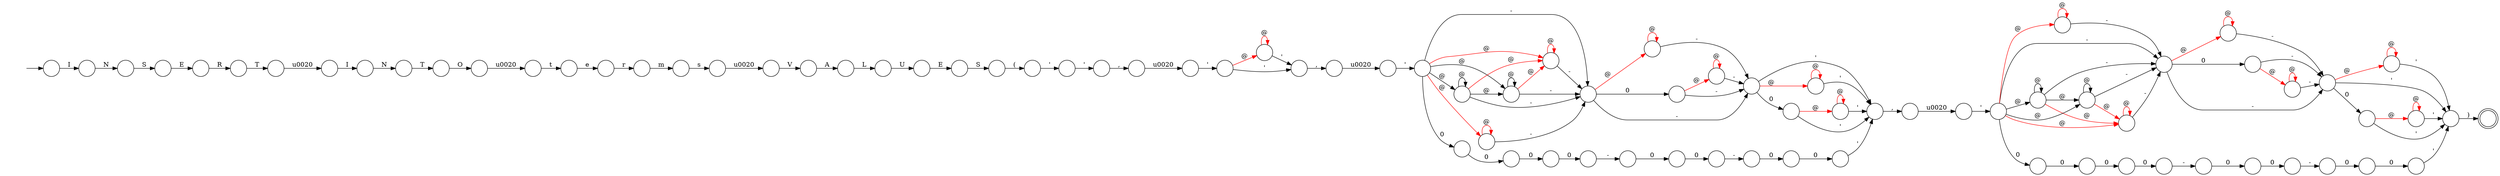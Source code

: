 digraph Automaton {
  rankdir = LR;
  0 [shape=circle,label=""];
  0 -> 51 [label="N"]
  1 [shape=circle,label=""];
  1 -> 49 [label="E"]
  2 [shape=circle,label=""];
  2 -> 20 [label="@"]
  2 -> 2 [label="@"]
  2 -> 45 [label="@",color=red]
  2 -> 27 [label="-"]
  3 [shape=circle,label=""];
  3 -> 59 [label="I"]
  4 [shape=circle,label=""];
  4 -> 3 [label="\u0020"]
  5 [shape=circle,label=""];
  5 -> 5 [label="@",color=red]
  5 -> 47 [label="'"]
  6 [shape=circle,label=""];
  6 -> 66 [label="0"]
  7 [shape=circle,label=""];
  7 -> 84 [label="U"]
  8 [shape=circle,label=""];
  8 -> 30 [label="0"]
  9 [shape=circle,label=""];
  9 -> 6 [label="-"]
  10 [shape=circle,label=""];
  10 -> 28 [label="@",color=red]
  10 -> 56 [label="0"]
  10 -> 12 [label="-"]
  11 [shape=circle,label=""];
  11 -> 7 [label="L"]
  12 [shape=circle,label=""];
  12 -> 15 [label="@",color=red]
  12 -> 67 [label="0"]
  12 -> 73 [label="'"]
  13 [shape=circle,label=""];
  13 -> 70 [label="'"]
  14 [shape=circle,label=""];
  14 -> 65 [label="\u0020"]
  15 [shape=circle,label=""];
  15 -> 15 [label="@",color=red]
  15 -> 73 [label="'"]
  16 [shape=circle,label=""];
  16 -> 68 [label=","]
  17 [shape=circle,label=""];
  17 -> 75 [label="0"]
  18 [shape=circle,label=""];
  18 -> 18 [label="@",color=red]
  18 -> 71 [label="-"]
  19 [shape=circle,label=""];
  19 -> 19 [label="@",color=red]
  19 -> 27 [label="-"]
  20 [shape=circle,label=""];
  20 -> 20 [label="@"]
  20 -> 45 [label="@",color=red]
  20 -> 27 [label="-"]
  21 [shape=circle,label=""];
  21 -> 34 [label="0"]
  22 [shape=circle,label=""];
  22 -> 22 [label="@",color=red]
  22 -> 73 [label="'"]
  23 [shape=circle,label=""];
  23 -> 74 [label="r"]
  24 [shape=circle,label=""];
  24 -> 81 [label="@",color=red]
  24 -> 47 [label="'"]
  25 [shape=circle,label=""];
  25 -> 61 [label="'"]
  26 [shape=circle,label=""];
  26 -> 36 [label="-"]
  27 [shape=circle,label=""];
  27 -> 43 [label="@",color=red]
  27 -> 72 [label="0"]
  27 -> 71 [label="-"]
  28 [shape=circle,label=""];
  28 -> 28 [label="@",color=red]
  28 -> 12 [label="-"]
  29 [shape=circle,label=""];
  29 -> 29 [label="@",color=red]
  29 -> 12 [label="-"]
  30 [shape=circle,label=""];
  30 -> 47 [label="'"]
  31 [shape=doublecircle,label=""];
  32 [shape=circle,label=""];
  32 -> 40 [label="0"]
  33 [shape=circle,label=""];
  33 -> 4 [label="T"]
  34 [shape=circle,label=""];
  34 -> 26 [label="0"]
  35 [shape=circle,label=""];
  35 -> 35 [label="@",color=red]
  35 -> 16 [label="'"]
  36 [shape=circle,label=""];
  36 -> 8 [label="0"]
  37 [shape=circle,label=""];
  37 -> 23 [label="e"]
  38 [shape=circle,label=""];
  38 -> 79 [label="0"]
  39 [shape=circle,label=""];
  39 -> 69 [label="\u0020"]
  40 [shape=circle,label=""];
  40 -> 21 [label="-"]
  41 [shape=circle,label=""];
  41 -> 85 [label="0"]
  42 [shape=circle,label=""];
  42 -> 44 [label="@"]
  42 -> 42 [label="@"]
  42 -> 63 [label="@",color=red]
  42 -> 10 [label="-"]
  43 [shape=circle,label=""];
  43 -> 43 [label="@",color=red]
  43 -> 71 [label="-"]
  44 [shape=circle,label=""];
  44 -> 44 [label="@"]
  44 -> 63 [label="@",color=red]
  44 -> 10 [label="-"]
  45 [shape=circle,label=""];
  45 -> 45 [label="@",color=red]
  45 -> 27 [label="-"]
  46 [shape=circle,label=""];
  46 -> 9 [label="0"]
  47 [shape=circle,label=""];
  47 -> 31 [label=")"]
  48 [shape=circle,label=""];
  48 -> 46 [label="0"]
  49 [shape=circle,label=""];
  49 -> 33 [label="R"]
  50 [shape=circle,label=""];
  50 -> 82 [label="T"]
  51 [shape=circle,label=""];
  51 -> 1 [label="S"]
  52 [shape=circle,label=""];
  52 -> 58 [label="\u0020"]
  53 [shape=circle,label=""];
  53 -> 54 [label="'"]
  54 [shape=circle,label=""];
  54 -> 35 [label="@",color=red]
  54 -> 16 [label="'"]
  55 [shape=circle,label=""];
  55 -> 55 [label="@",color=red]
  55 -> 10 [label="-"]
  56 [shape=circle,label=""];
  56 -> 29 [label="@",color=red]
  56 -> 12 [label="-"]
  57 [shape=circle,label=""];
  57 -> 13 [label="("]
  58 [shape=circle,label=""];
  58 -> 80 [label="V"]
  59 [shape=circle,label=""];
  59 -> 50 [label="N"]
  60 [shape=circle,label=""];
  60 -> 57 [label="S"]
  61 [shape=circle,label=""];
  61 -> 63 [label="@",color=red]
  61 -> 42 [label="@"]
  61 -> 44 [label="@"]
  61 -> 55 [label="@",color=red]
  61 -> 10 [label="-"]
  61 -> 17 [label="0"]
  62 [shape=circle,label=""];
  62 -> 53 [label="\u0020"]
  63 [shape=circle,label=""];
  63 -> 63 [label="@",color=red]
  63 -> 10 [label="-"]
  64 [shape=circle,label=""];
  64 -> 73 [label="'"]
  65 [shape=circle,label=""];
  65 -> 37 [label="t"]
  66 [shape=circle,label=""];
  66 -> 64 [label="0"]
  67 [shape=circle,label=""];
  67 -> 22 [label="@",color=red]
  67 -> 73 [label="'"]
  68 [shape=circle,label=""];
  68 -> 25 [label="\u0020"]
  69 [shape=circle,label=""];
  69 -> 83 [label="'"]
  70 [shape=circle,label=""];
  70 -> 78 [label="'"]
  71 [shape=circle,label=""];
  71 -> 5 [label="@",color=red]
  71 -> 24 [label="0"]
  71 -> 47 [label="'"]
  72 [shape=circle,label=""];
  72 -> 18 [label="@",color=red]
  72 -> 71 [label="-"]
  73 [shape=circle,label=""];
  73 -> 39 [label=","]
  74 [shape=circle,label=""];
  74 -> 76 [label="m"]
  75 [shape=circle,label=""];
  75 -> 38 [label="0"]
  76 [shape=circle,label=""];
  76 -> 52 [label="s"]
  77 [shape=circle,label=""];
  initial [shape=plaintext,label=""];
  initial -> 77
  77 -> 0 [label="I"]
  78 [shape=circle,label=""];
  78 -> 62 [label=","]
  79 [shape=circle,label=""];
  79 -> 48 [label="-"]
  80 [shape=circle,label=""];
  80 -> 11 [label="A"]
  81 [shape=circle,label=""];
  81 -> 81 [label="@",color=red]
  81 -> 47 [label="'"]
  82 [shape=circle,label=""];
  82 -> 14 [label="O"]
  83 [shape=circle,label=""];
  83 -> 45 [label="@",color=red]
  83 -> 2 [label="@"]
  83 -> 20 [label="@"]
  83 -> 19 [label="@",color=red]
  83 -> 27 [label="-"]
  83 -> 41 [label="0"]
  84 [shape=circle,label=""];
  84 -> 60 [label="E"]
  85 [shape=circle,label=""];
  85 -> 32 [label="0"]
}
